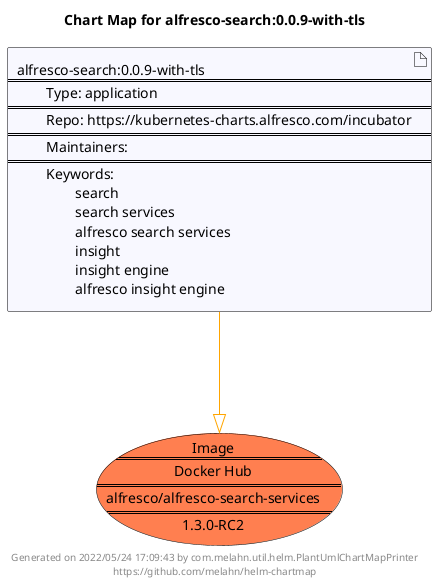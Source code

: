 @startuml
skinparam linetype ortho
skinparam backgroundColor white
skinparam usecaseBorderColor black
skinparam usecaseArrowColor LightSlateGray
skinparam artifactBorderColor black
skinparam artifactArrowColor LightSlateGray

title Chart Map for alfresco-search:0.0.9-with-tls

'There is one referenced Helm Chart
artifact "alfresco-search:0.0.9-with-tls\n====\n\tType: application\n====\n\tRepo: https://kubernetes-charts.alfresco.com/incubator\n====\n\tMaintainers: \n====\n\tKeywords: \n\t\tsearch\n\t\tsearch services\n\t\talfresco search services\n\t\tinsight\n\t\tinsight engine\n\t\talfresco insight engine" as alfresco_search_0_0_9_with_tls #GhostWhite

'There is one referenced Docker Image
usecase "Image\n====\nDocker Hub\n====\nalfresco/alfresco-search-services\n====\n1.3.0-RC2" as alfresco_alfresco_search_services_1_3_0_RC2 #Coral

'Chart Dependencies
alfresco_search_0_0_9_with_tls--[#orange]-|>alfresco_alfresco_search_services_1_3_0_RC2

center footer Generated on 2022/05/24 17:09:43 by com.melahn.util.helm.PlantUmlChartMapPrinter\nhttps://github.com/melahn/helm-chartmap
@enduml
